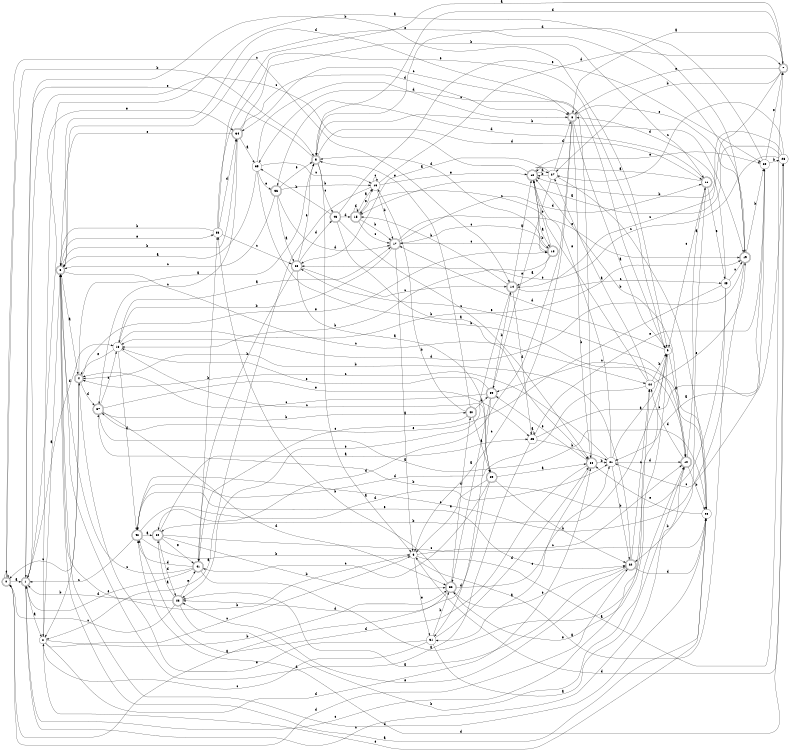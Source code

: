 digraph n37_2 {
__start0 [label="" shape="none"];

rankdir=LR;
size="8,5";

s0 [style="rounded,filled", color="black", fillcolor="white" shape="doublecircle", label="0"];
s1 [style="rounded,filled", color="black", fillcolor="white" shape="doublecircle", label="1"];
s2 [style="filled", color="black", fillcolor="white" shape="circle", label="2"];
s3 [style="rounded,filled", color="black", fillcolor="white" shape="doublecircle", label="3"];
s4 [style="rounded,filled", color="black", fillcolor="white" shape="doublecircle", label="4"];
s5 [style="rounded,filled", color="black", fillcolor="white" shape="doublecircle", label="5"];
s6 [style="filled", color="black", fillcolor="white" shape="circle", label="6"];
s7 [style="rounded,filled", color="black", fillcolor="white" shape="doublecircle", label="7"];
s8 [style="rounded,filled", color="black", fillcolor="white" shape="doublecircle", label="8"];
s9 [style="filled", color="black", fillcolor="white" shape="circle", label="9"];
s10 [style="rounded,filled", color="black", fillcolor="white" shape="doublecircle", label="10"];
s11 [style="rounded,filled", color="black", fillcolor="white" shape="doublecircle", label="11"];
s12 [style="rounded,filled", color="black", fillcolor="white" shape="doublecircle", label="12"];
s13 [style="rounded,filled", color="black", fillcolor="white" shape="doublecircle", label="13"];
s14 [style="rounded,filled", color="black", fillcolor="white" shape="doublecircle", label="14"];
s15 [style="rounded,filled", color="black", fillcolor="white" shape="doublecircle", label="15"];
s16 [style="filled", color="black", fillcolor="white" shape="circle", label="16"];
s17 [style="rounded,filled", color="black", fillcolor="white" shape="doublecircle", label="17"];
s18 [style="filled", color="black", fillcolor="white" shape="circle", label="18"];
s19 [style="rounded,filled", color="black", fillcolor="white" shape="doublecircle", label="19"];
s20 [style="filled", color="black", fillcolor="white" shape="circle", label="20"];
s21 [style="filled", color="black", fillcolor="white" shape="circle", label="21"];
s22 [style="rounded,filled", color="black", fillcolor="white" shape="doublecircle", label="22"];
s23 [style="rounded,filled", color="black", fillcolor="white" shape="doublecircle", label="23"];
s24 [style="rounded,filled", color="black", fillcolor="white" shape="doublecircle", label="24"];
s25 [style="filled", color="black", fillcolor="white" shape="circle", label="25"];
s26 [style="filled", color="black", fillcolor="white" shape="circle", label="26"];
s27 [style="filled", color="black", fillcolor="white" shape="circle", label="27"];
s28 [style="rounded,filled", color="black", fillcolor="white" shape="doublecircle", label="28"];
s29 [style="rounded,filled", color="black", fillcolor="white" shape="doublecircle", label="29"];
s30 [style="rounded,filled", color="black", fillcolor="white" shape="doublecircle", label="30"];
s31 [style="filled", color="black", fillcolor="white" shape="circle", label="31"];
s32 [style="rounded,filled", color="black", fillcolor="white" shape="doublecircle", label="32"];
s33 [style="filled", color="black", fillcolor="white" shape="circle", label="33"];
s34 [style="rounded,filled", color="black", fillcolor="white" shape="doublecircle", label="34"];
s35 [style="filled", color="black", fillcolor="white" shape="circle", label="35"];
s36 [style="rounded,filled", color="black", fillcolor="white" shape="doublecircle", label="36"];
s37 [style="rounded,filled", color="black", fillcolor="white" shape="doublecircle", label="37"];
s38 [style="filled", color="black", fillcolor="white" shape="circle", label="38"];
s39 [style="rounded,filled", color="black", fillcolor="white" shape="doublecircle", label="39"];
s40 [style="rounded,filled", color="black", fillcolor="white" shape="doublecircle", label="40"];
s41 [style="rounded,filled", color="black", fillcolor="white" shape="doublecircle", label="41"];
s42 [style="rounded,filled", color="black", fillcolor="white" shape="doublecircle", label="42"];
s43 [style="rounded,filled", color="black", fillcolor="white" shape="doublecircle", label="43"];
s44 [style="filled", color="black", fillcolor="white" shape="circle", label="44"];
s45 [style="filled", color="black", fillcolor="white" shape="circle", label="45"];
s0 -> s1 [label="a"];
s0 -> s5 [label="b"];
s0 -> s14 [label="c"];
s0 -> s22 [label="d"];
s0 -> s0 [label="e"];
s1 -> s2 [label="a"];
s1 -> s9 [label="b"];
s1 -> s44 [label="c"];
s1 -> s18 [label="d"];
s1 -> s34 [label="e"];
s2 -> s3 [label="a"];
s2 -> s32 [label="b"];
s2 -> s6 [label="c"];
s2 -> s30 [label="d"];
s2 -> s38 [label="e"];
s3 -> s4 [label="a"];
s3 -> s34 [label="b"];
s3 -> s44 [label="c"];
s3 -> s8 [label="d"];
s3 -> s33 [label="e"];
s4 -> s5 [label="a"];
s4 -> s2 [label="b"];
s4 -> s0 [label="c"];
s4 -> s37 [label="d"];
s4 -> s13 [label="e"];
s5 -> s6 [label="a"];
s5 -> s19 [label="b"];
s5 -> s43 [label="c"];
s5 -> s11 [label="d"];
s5 -> s1 [label="e"];
s6 -> s7 [label="a"];
s6 -> s3 [label="b"];
s6 -> s10 [label="c"];
s6 -> s26 [label="d"];
s6 -> s31 [label="e"];
s7 -> s8 [label="a"];
s7 -> s27 [label="b"];
s7 -> s14 [label="c"];
s7 -> s5 [label="d"];
s7 -> s8 [label="e"];
s8 -> s9 [label="a"];
s8 -> s30 [label="b"];
s8 -> s6 [label="c"];
s8 -> s24 [label="d"];
s8 -> s19 [label="e"];
s9 -> s10 [label="a"];
s9 -> s24 [label="b"];
s9 -> s35 [label="c"];
s9 -> s17 [label="d"];
s9 -> s32 [label="e"];
s10 -> s11 [label="a"];
s10 -> s38 [label="b"];
s10 -> s1 [label="c"];
s10 -> s44 [label="d"];
s10 -> s28 [label="e"];
s11 -> s12 [label="a"];
s11 -> s22 [label="b"];
s11 -> s9 [label="c"];
s11 -> s36 [label="d"];
s11 -> s45 [label="e"];
s12 -> s13 [label="a"];
s12 -> s13 [label="b"];
s12 -> s1 [label="c"];
s12 -> s27 [label="d"];
s12 -> s20 [label="e"];
s13 -> s14 [label="a"];
s13 -> s18 [label="b"];
s13 -> s17 [label="c"];
s13 -> s5 [label="d"];
s13 -> s12 [label="e"];
s14 -> s12 [label="a"];
s14 -> s15 [label="b"];
s14 -> s45 [label="c"];
s14 -> s25 [label="d"];
s14 -> s23 [label="e"];
s15 -> s16 [label="a"];
s15 -> s17 [label="b"];
s15 -> s17 [label="c"];
s15 -> s15 [label="d"];
s15 -> s16 [label="e"];
s16 -> s2 [label="a"];
s16 -> s17 [label="b"];
s16 -> s16 [label="c"];
s16 -> s7 [label="d"];
s16 -> s12 [label="e"];
s17 -> s6 [label="a"];
s17 -> s18 [label="b"];
s17 -> s13 [label="c"];
s17 -> s11 [label="d"];
s17 -> s19 [label="e"];
s18 -> s17 [label="a"];
s18 -> s19 [label="b"];
s18 -> s29 [label="c"];
s18 -> s42 [label="d"];
s18 -> s4 [label="e"];
s19 -> s2 [label="a"];
s19 -> s20 [label="b"];
s19 -> s42 [label="c"];
s19 -> s18 [label="d"];
s19 -> s3 [label="e"];
s20 -> s21 [label="a"];
s20 -> s26 [label="b"];
s20 -> s21 [label="c"];
s20 -> s5 [label="d"];
s20 -> s7 [label="e"];
s21 -> s9 [label="a"];
s21 -> s22 [label="b"];
s21 -> s4 [label="c"];
s21 -> s10 [label="d"];
s21 -> s12 [label="e"];
s22 -> s23 [label="a"];
s22 -> s4 [label="b"];
s22 -> s44 [label="c"];
s22 -> s38 [label="d"];
s22 -> s23 [label="e"];
s23 -> s24 [label="a"];
s23 -> s10 [label="b"];
s23 -> s0 [label="c"];
s23 -> s1 [label="d"];
s23 -> s41 [label="e"];
s24 -> s25 [label="a"];
s24 -> s32 [label="b"];
s24 -> s38 [label="c"];
s24 -> s23 [label="d"];
s24 -> s41 [label="e"];
s25 -> s25 [label="a"];
s25 -> s21 [label="b"];
s25 -> s26 [label="c"];
s25 -> s3 [label="d"];
s25 -> s20 [label="e"];
s26 -> s15 [label="a"];
s26 -> s12 [label="b"];
s26 -> s27 [label="c"];
s26 -> s42 [label="d"];
s26 -> s28 [label="e"];
s27 -> s28 [label="a"];
s27 -> s12 [label="b"];
s27 -> s38 [label="c"];
s27 -> s8 [label="d"];
s27 -> s39 [label="e"];
s28 -> s29 [label="a"];
s28 -> s41 [label="b"];
s28 -> s14 [label="c"];
s28 -> s43 [label="d"];
s28 -> s5 [label="e"];
s29 -> s30 [label="a"];
s29 -> s22 [label="b"];
s29 -> s41 [label="c"];
s29 -> s23 [label="d"];
s29 -> s6 [label="e"];
s30 -> s31 [label="a"];
s30 -> s21 [label="b"];
s30 -> s34 [label="c"];
s30 -> s42 [label="d"];
s30 -> s39 [label="e"];
s31 -> s10 [label="a"];
s31 -> s32 [label="b"];
s31 -> s2 [label="c"];
s31 -> s30 [label="d"];
s31 -> s4 [label="e"];
s32 -> s0 [label="a"];
s32 -> s33 [label="b"];
s32 -> s21 [label="c"];
s32 -> s40 [label="d"];
s32 -> s22 [label="e"];
s33 -> s7 [label="a"];
s33 -> s3 [label="b"];
s33 -> s28 [label="c"];
s33 -> s34 [label="d"];
s33 -> s9 [label="e"];
s34 -> s35 [label="a"];
s34 -> s11 [label="b"];
s34 -> s37 [label="c"];
s34 -> s8 [label="d"];
s34 -> s3 [label="e"];
s35 -> s3 [label="a"];
s35 -> s10 [label="b"];
s35 -> s16 [label="c"];
s35 -> s8 [label="d"];
s35 -> s36 [label="e"];
s36 -> s28 [label="a"];
s36 -> s16 [label="b"];
s36 -> s3 [label="c"];
s36 -> s17 [label="d"];
s36 -> s5 [label="e"];
s37 -> s38 [label="a"];
s37 -> s40 [label="b"];
s37 -> s18 [label="c"];
s37 -> s32 [label="d"];
s37 -> s25 [label="e"];
s38 -> s3 [label="a"];
s38 -> s12 [label="b"];
s38 -> s39 [label="c"];
s38 -> s3 [label="d"];
s38 -> s30 [label="e"];
s39 -> s32 [label="a"];
s39 -> s14 [label="b"];
s39 -> s4 [label="c"];
s39 -> s31 [label="d"];
s39 -> s18 [label="e"];
s40 -> s29 [label="a"];
s40 -> s16 [label="b"];
s40 -> s41 [label="c"];
s40 -> s39 [label="d"];
s40 -> s5 [label="e"];
s41 -> s9 [label="a"];
s41 -> s33 [label="b"];
s41 -> s3 [label="c"];
s41 -> s42 [label="d"];
s41 -> s1 [label="e"];
s42 -> s24 [label="a"];
s42 -> s6 [label="b"];
s42 -> s1 [label="c"];
s42 -> s21 [label="d"];
s42 -> s22 [label="e"];
s43 -> s30 [label="a"];
s43 -> s35 [label="b"];
s43 -> s30 [label="c"];
s43 -> s15 [label="d"];
s43 -> s20 [label="e"];
s44 -> s27 [label="a"];
s44 -> s9 [label="b"];
s44 -> s15 [label="c"];
s44 -> s42 [label="d"];
s44 -> s19 [label="e"];
s45 -> s6 [label="a"];
s45 -> s37 [label="b"];
s45 -> s19 [label="c"];
s45 -> s8 [label="d"];
s45 -> s37 [label="e"];

}